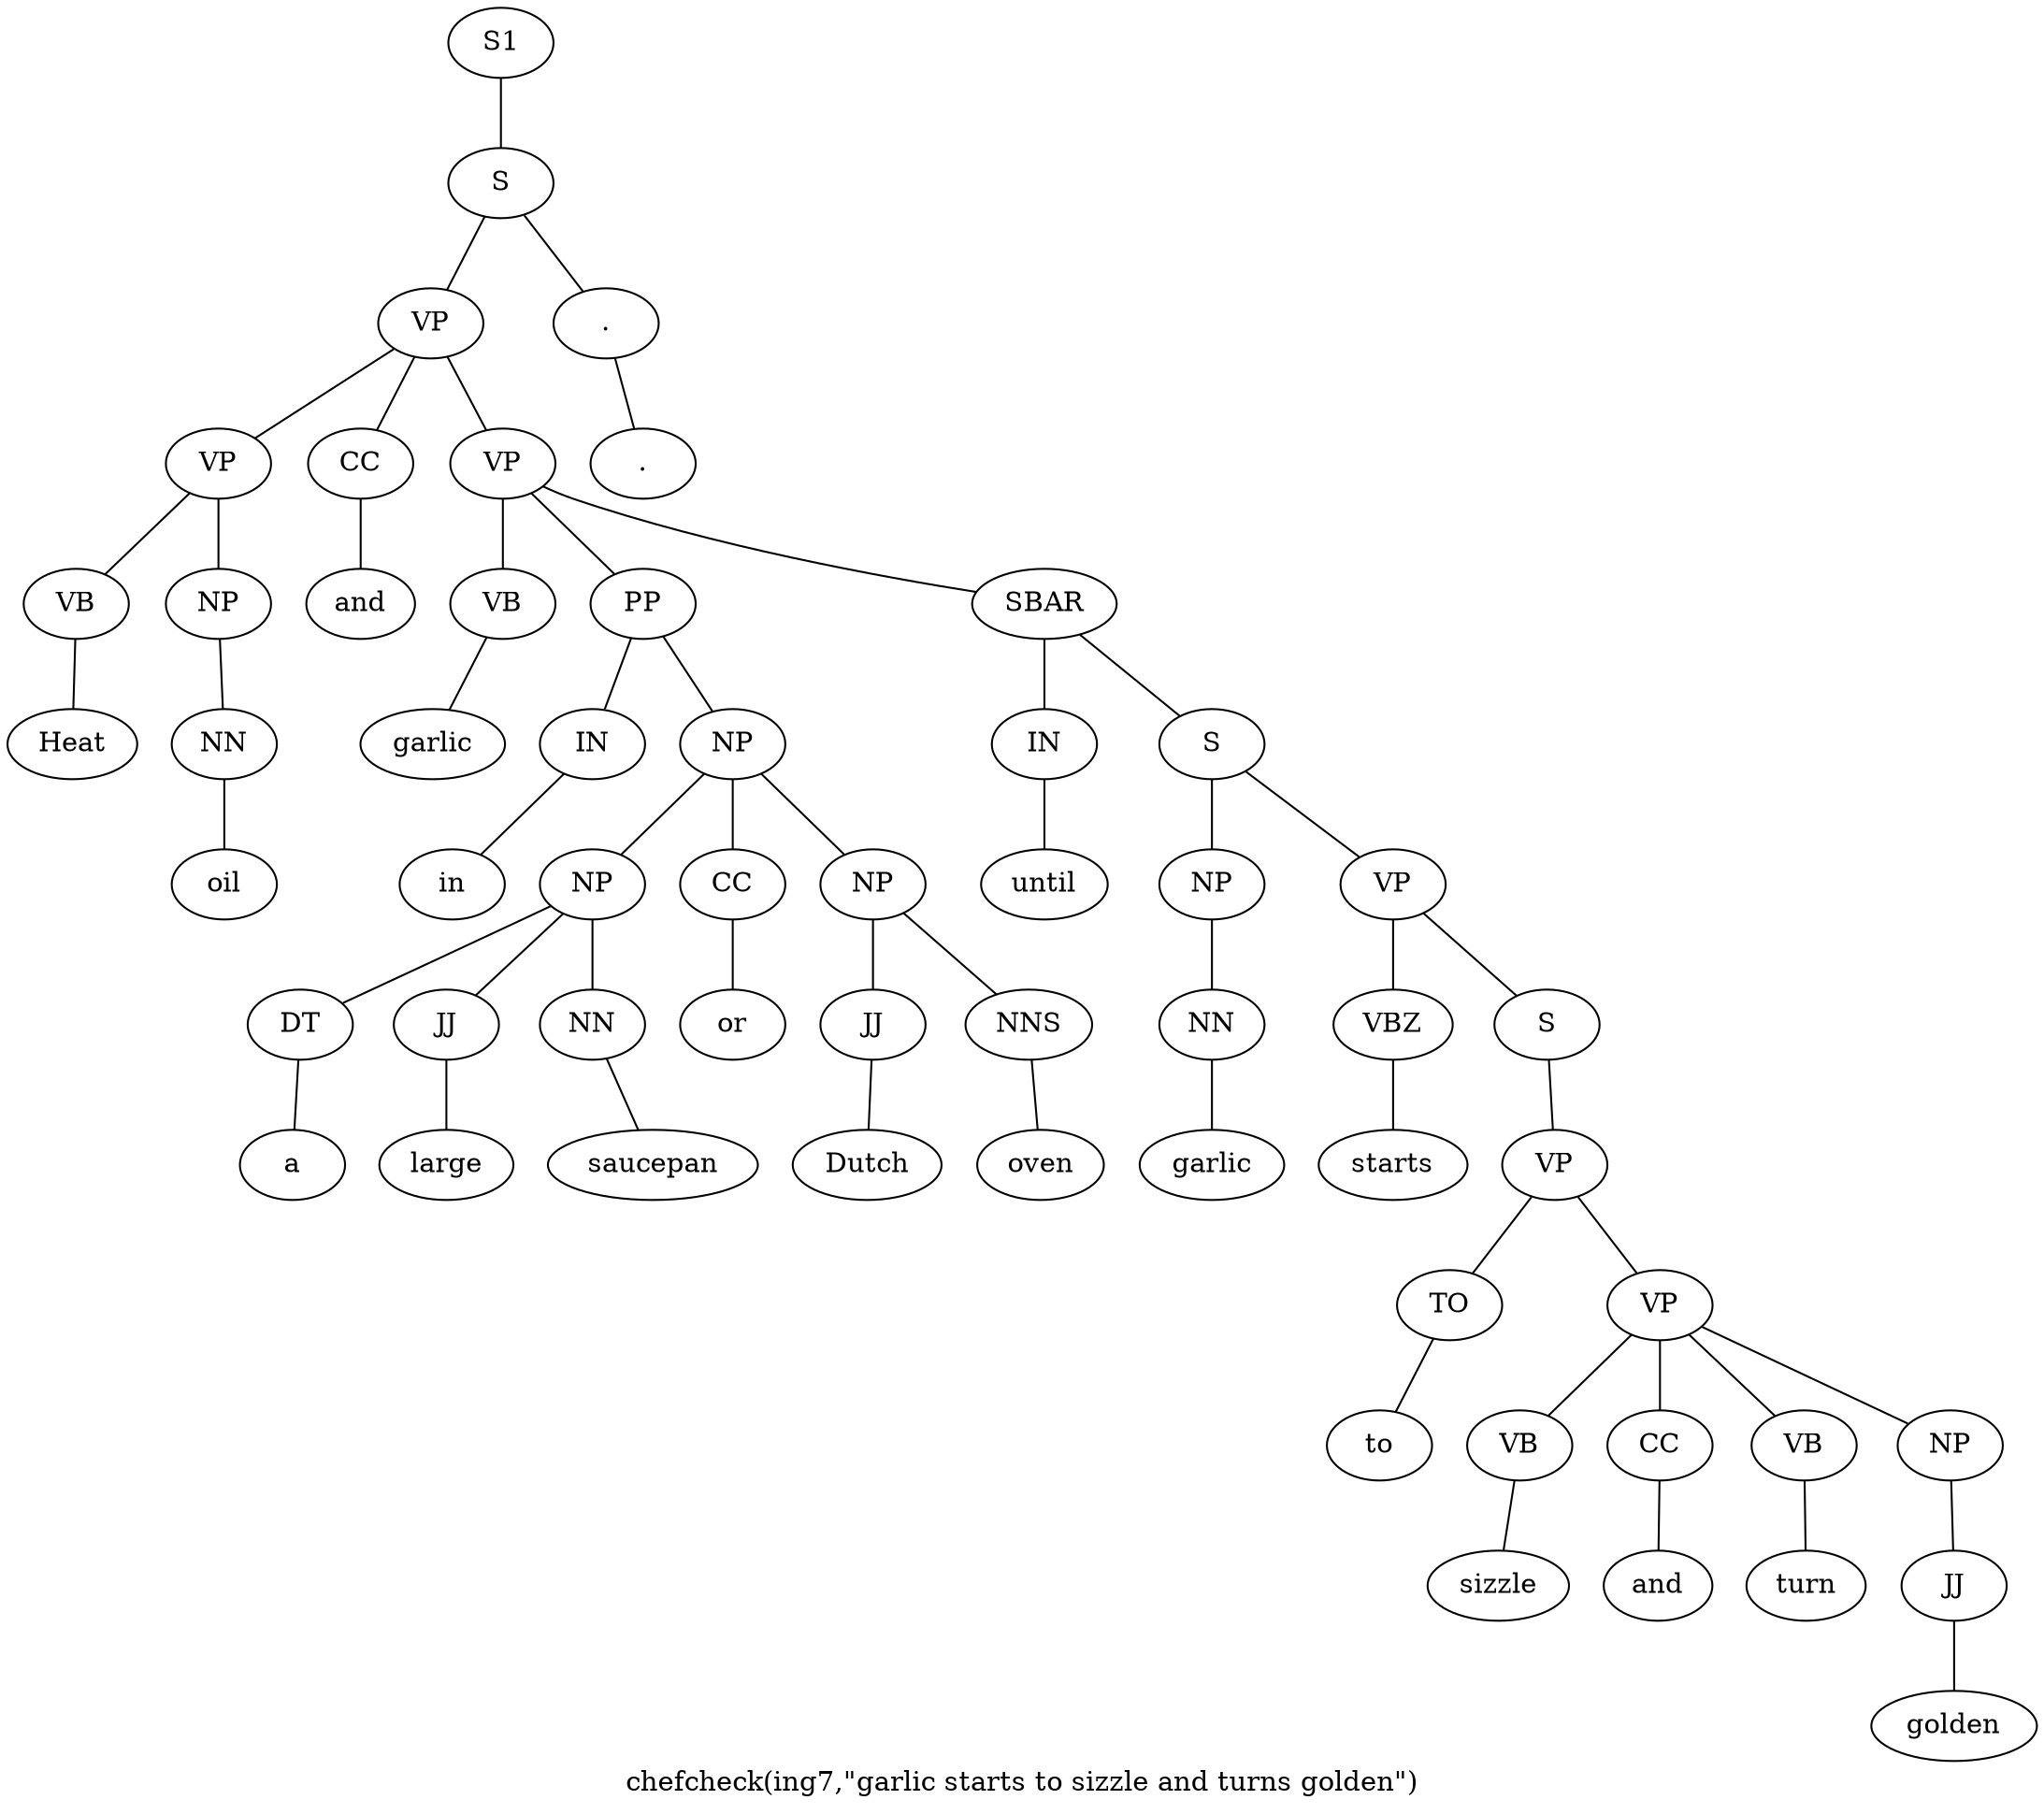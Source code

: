 graph SyntaxGraph {
	label = "chefcheck(ing7,\"garlic starts to sizzle and turns golden\")";
	Node0 [label="S1"];
	Node1 [label="S"];
	Node2 [label="VP"];
	Node3 [label="VP"];
	Node4 [label="VB"];
	Node5 [label="Heat"];
	Node6 [label="NP"];
	Node7 [label="NN"];
	Node8 [label="oil"];
	Node9 [label="CC"];
	Node10 [label="and"];
	Node11 [label="VP"];
	Node12 [label="VB"];
	Node13 [label="garlic"];
	Node14 [label="PP"];
	Node15 [label="IN"];
	Node16 [label="in"];
	Node17 [label="NP"];
	Node18 [label="NP"];
	Node19 [label="DT"];
	Node20 [label="a"];
	Node21 [label="JJ"];
	Node22 [label="large"];
	Node23 [label="NN"];
	Node24 [label="saucepan"];
	Node25 [label="CC"];
	Node26 [label="or"];
	Node27 [label="NP"];
	Node28 [label="JJ"];
	Node29 [label="Dutch"];
	Node30 [label="NNS"];
	Node31 [label="oven"];
	Node32 [label="SBAR"];
	Node33 [label="IN"];
	Node34 [label="until"];
	Node35 [label="S"];
	Node36 [label="NP"];
	Node37 [label="NN"];
	Node38 [label="garlic"];
	Node39 [label="VP"];
	Node40 [label="VBZ"];
	Node41 [label="starts"];
	Node42 [label="S"];
	Node43 [label="VP"];
	Node44 [label="TO"];
	Node45 [label="to"];
	Node46 [label="VP"];
	Node47 [label="VB"];
	Node48 [label="sizzle"];
	Node49 [label="CC"];
	Node50 [label="and"];
	Node51 [label="VB"];
	Node52 [label="turn"];
	Node53 [label="NP"];
	Node54 [label="JJ"];
	Node55 [label="golden"];
	Node56 [label="."];
	Node57 [label="."];

	Node0 -- Node1;
	Node1 -- Node2;
	Node1 -- Node56;
	Node2 -- Node3;
	Node2 -- Node9;
	Node2 -- Node11;
	Node3 -- Node4;
	Node3 -- Node6;
	Node4 -- Node5;
	Node6 -- Node7;
	Node7 -- Node8;
	Node9 -- Node10;
	Node11 -- Node12;
	Node11 -- Node14;
	Node11 -- Node32;
	Node12 -- Node13;
	Node14 -- Node15;
	Node14 -- Node17;
	Node15 -- Node16;
	Node17 -- Node18;
	Node17 -- Node25;
	Node17 -- Node27;
	Node18 -- Node19;
	Node18 -- Node21;
	Node18 -- Node23;
	Node19 -- Node20;
	Node21 -- Node22;
	Node23 -- Node24;
	Node25 -- Node26;
	Node27 -- Node28;
	Node27 -- Node30;
	Node28 -- Node29;
	Node30 -- Node31;
	Node32 -- Node33;
	Node32 -- Node35;
	Node33 -- Node34;
	Node35 -- Node36;
	Node35 -- Node39;
	Node36 -- Node37;
	Node37 -- Node38;
	Node39 -- Node40;
	Node39 -- Node42;
	Node40 -- Node41;
	Node42 -- Node43;
	Node43 -- Node44;
	Node43 -- Node46;
	Node44 -- Node45;
	Node46 -- Node47;
	Node46 -- Node49;
	Node46 -- Node51;
	Node46 -- Node53;
	Node47 -- Node48;
	Node49 -- Node50;
	Node51 -- Node52;
	Node53 -- Node54;
	Node54 -- Node55;
	Node56 -- Node57;
}